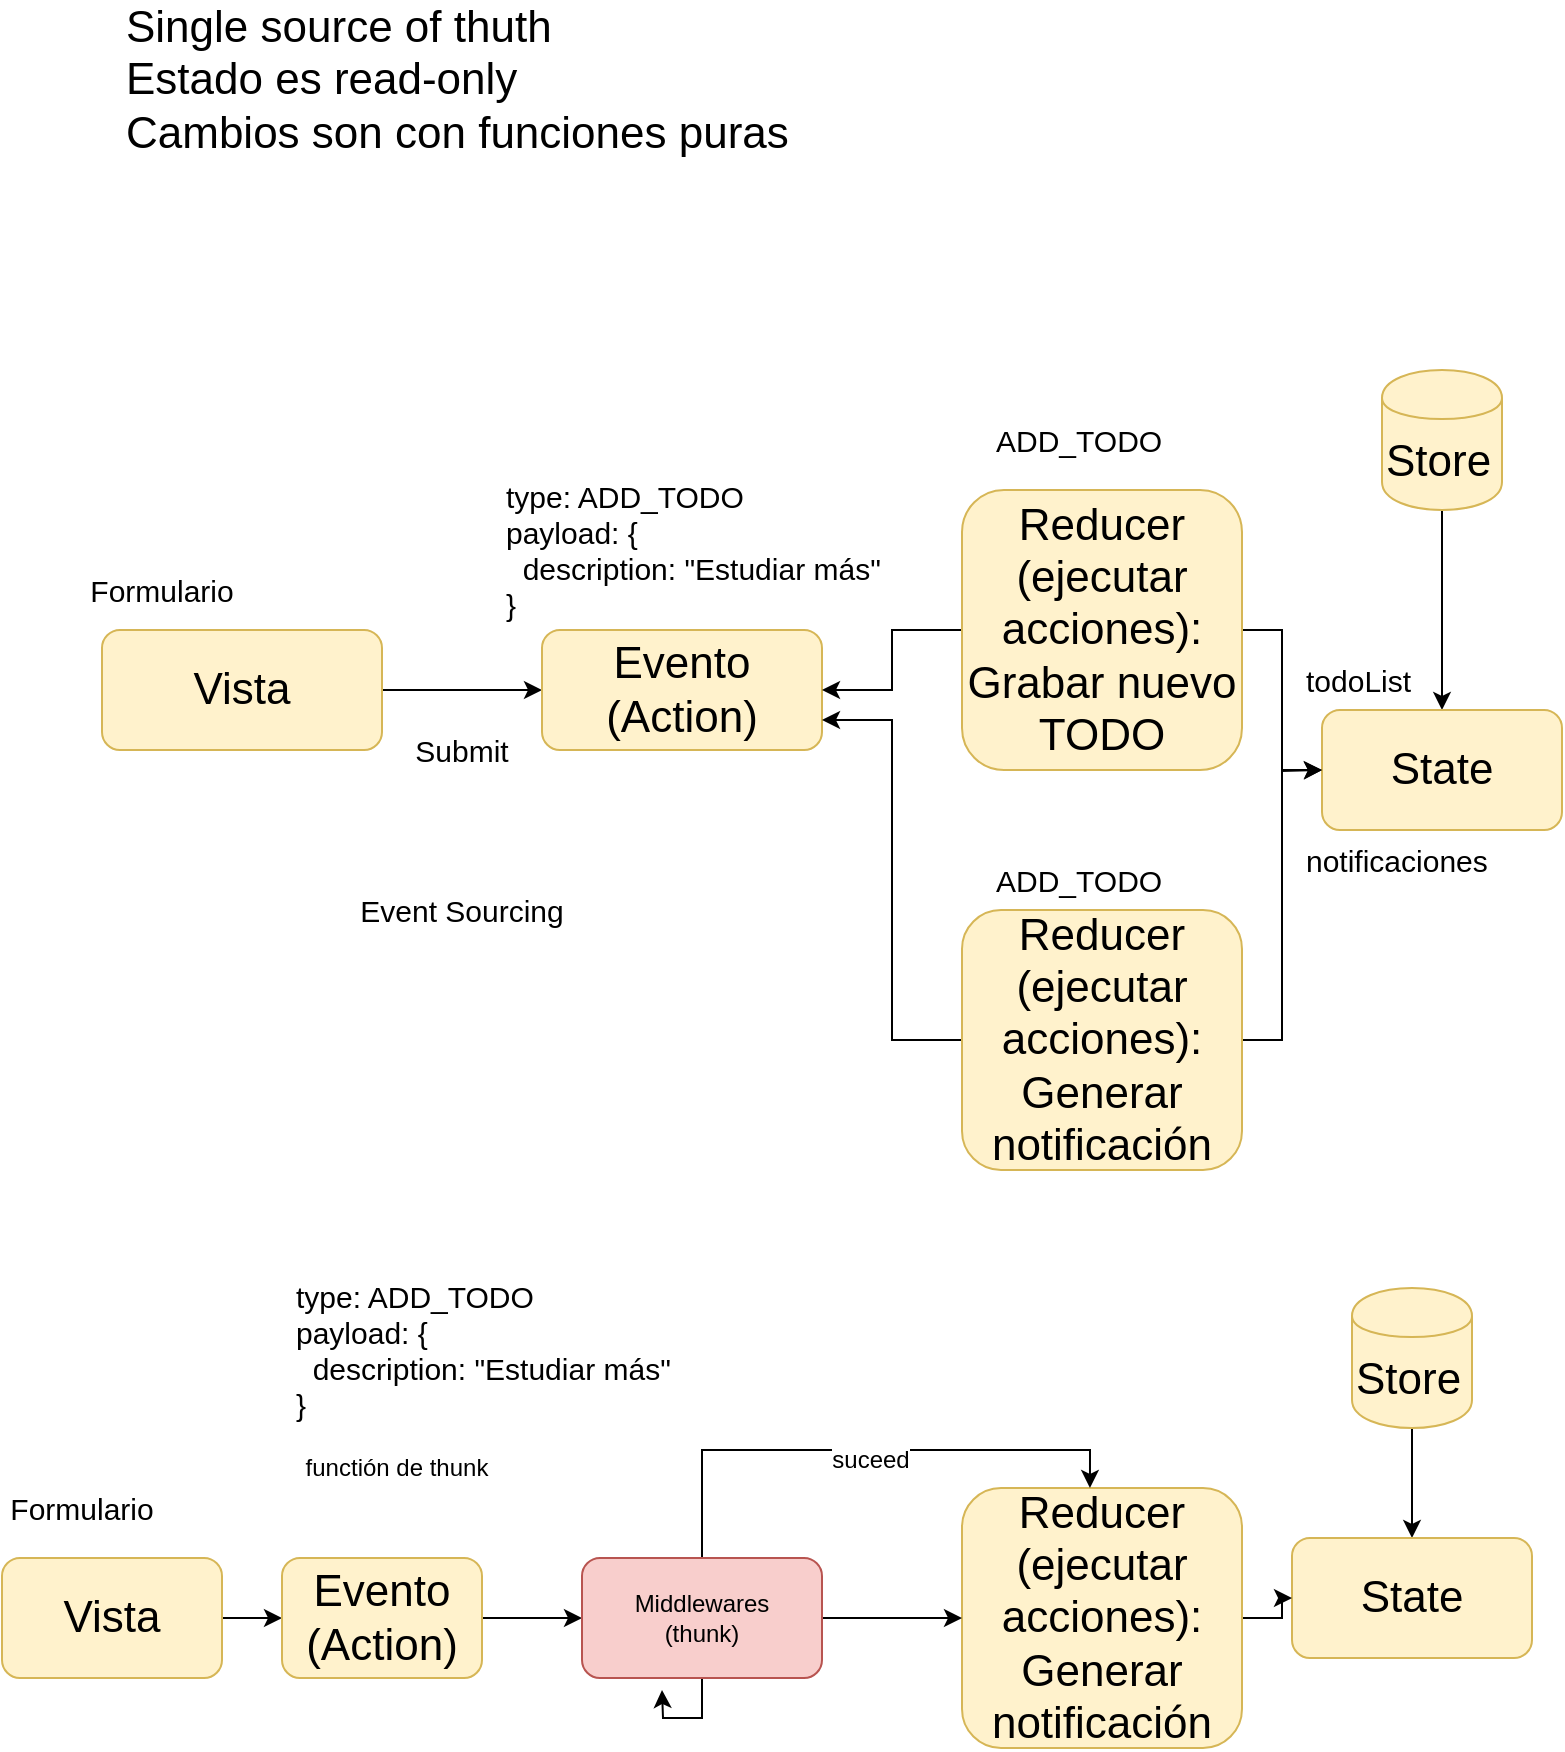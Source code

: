 <mxfile version="12.6.5" type="device"><diagram id="Ae1ONDoVdBLKeyR-Z_yK" name="Page-1"><mxGraphModel dx="1102" dy="1000" grid="1" gridSize="10" guides="1" tooltips="1" connect="1" arrows="1" fold="1" page="1" pageScale="1" pageWidth="827" pageHeight="1169" math="0" shadow="0"><root><mxCell id="0"/><mxCell id="1" parent="0"/><mxCell id="-tIQeP-X9Q589Xna44MH-32" value="Single source of thuth&lt;br&gt;Estado es read-only&lt;br&gt;Cambios son con funciones puras" style="text;html=1;strokeColor=none;fillColor=none;align=left;verticalAlign=middle;whiteSpace=wrap;rounded=0;fontSize=22;" parent="1" vertex="1"><mxGeometry x="90" y="130" width="480" height="70" as="geometry"/></mxCell><mxCell id="-tIQeP-X9Q589Xna44MH-35" value="" style="edgeStyle=orthogonalEdgeStyle;rounded=0;orthogonalLoop=1;jettySize=auto;html=1;fontSize=22;entryX=0.5;entryY=0;entryDx=0;entryDy=0;" parent="1" source="-tIQeP-X9Q589Xna44MH-33" target="-tIQeP-X9Q589Xna44MH-36" edge="1"><mxGeometry relative="1" as="geometry"><mxPoint x="730" y="280" as="targetPoint"/></mxGeometry></mxCell><mxCell id="-tIQeP-X9Q589Xna44MH-33" value="Store" style="shape=cylinder;whiteSpace=wrap;html=1;boundedLbl=1;backgroundOutline=1;fontSize=22;align=left;fillColor=#fff2cc;strokeColor=#d6b656;" parent="1" vertex="1"><mxGeometry x="720" y="310" width="60" height="70" as="geometry"/></mxCell><mxCell id="-tIQeP-X9Q589Xna44MH-36" value="State" style="rounded=1;whiteSpace=wrap;html=1;fontSize=22;align=center;fillColor=#fff2cc;strokeColor=#d6b656;" parent="1" vertex="1"><mxGeometry x="690" y="480" width="120" height="60" as="geometry"/></mxCell><mxCell id="-tIQeP-X9Q589Xna44MH-39" value="" style="edgeStyle=orthogonalEdgeStyle;rounded=0;orthogonalLoop=1;jettySize=auto;html=1;fontSize=22;" parent="1" source="-tIQeP-X9Q589Xna44MH-37" target="-tIQeP-X9Q589Xna44MH-38" edge="1"><mxGeometry relative="1" as="geometry"/></mxCell><mxCell id="-tIQeP-X9Q589Xna44MH-37" value="Vista" style="rounded=1;whiteSpace=wrap;html=1;fontSize=22;align=center;fillColor=#fff2cc;strokeColor=#d6b656;" parent="1" vertex="1"><mxGeometry x="80" y="440" width="140" height="60" as="geometry"/></mxCell><mxCell id="-tIQeP-X9Q589Xna44MH-38" value="Evento&lt;br&gt;(Action)" style="rounded=1;whiteSpace=wrap;html=1;fontSize=22;align=center;fillColor=#fff2cc;strokeColor=#d6b656;" parent="1" vertex="1"><mxGeometry x="300" y="440" width="140" height="60" as="geometry"/></mxCell><mxCell id="-tIQeP-X9Q589Xna44MH-46" style="edgeStyle=orthogonalEdgeStyle;rounded=0;orthogonalLoop=1;jettySize=auto;html=1;entryX=1;entryY=0.5;entryDx=0;entryDy=0;fontSize=15;" parent="1" source="-tIQeP-X9Q589Xna44MH-44" target="-tIQeP-X9Q589Xna44MH-38" edge="1"><mxGeometry relative="1" as="geometry"/></mxCell><mxCell id="-tIQeP-X9Q589Xna44MH-51" style="edgeStyle=orthogonalEdgeStyle;rounded=0;orthogonalLoop=1;jettySize=auto;html=1;fontSize=15;" parent="1" source="-tIQeP-X9Q589Xna44MH-44" edge="1"><mxGeometry relative="1" as="geometry"><mxPoint x="690" y="510" as="targetPoint"/></mxGeometry></mxCell><mxCell id="-tIQeP-X9Q589Xna44MH-44" value="Reducer&lt;br&gt;(ejecutar acciones): Grabar nuevo TODO" style="rounded=1;whiteSpace=wrap;html=1;fontSize=22;align=center;fillColor=#fff2cc;strokeColor=#d6b656;" parent="1" vertex="1"><mxGeometry x="510" y="370" width="140" height="140" as="geometry"/></mxCell><mxCell id="-tIQeP-X9Q589Xna44MH-40" value="type: ADD_TODO&lt;br&gt;payload: {&lt;br&gt;&amp;nbsp; description: &quot;Estudiar más&quot;&lt;br&gt;}" style="text;html=1;strokeColor=none;fillColor=none;align=left;verticalAlign=middle;whiteSpace=wrap;rounded=0;fontSize=15;" parent="1" vertex="1"><mxGeometry x="280" y="390" width="200" height="20" as="geometry"/></mxCell><mxCell id="-tIQeP-X9Q589Xna44MH-42" value="Formulario" style="text;html=1;strokeColor=none;fillColor=none;align=center;verticalAlign=middle;whiteSpace=wrap;rounded=0;fontSize=15;" parent="1" vertex="1"><mxGeometry x="90" y="410" width="40" height="20" as="geometry"/></mxCell><mxCell id="-tIQeP-X9Q589Xna44MH-43" value="Submit" style="text;html=1;strokeColor=none;fillColor=none;align=center;verticalAlign=middle;whiteSpace=wrap;rounded=0;fontSize=15;" parent="1" vertex="1"><mxGeometry x="240" y="490" width="40" height="20" as="geometry"/></mxCell><mxCell id="-tIQeP-X9Q589Xna44MH-47" value="ADD_TODO" style="text;html=1;fontSize=15;" parent="1" vertex="1"><mxGeometry x="525" y="330" width="110" height="30" as="geometry"/></mxCell><mxCell id="-tIQeP-X9Q589Xna44MH-49" style="edgeStyle=orthogonalEdgeStyle;rounded=0;orthogonalLoop=1;jettySize=auto;html=1;entryX=1;entryY=0.75;entryDx=0;entryDy=0;fontSize=15;" parent="1" source="-tIQeP-X9Q589Xna44MH-48" target="-tIQeP-X9Q589Xna44MH-38" edge="1"><mxGeometry relative="1" as="geometry"/></mxCell><mxCell id="-tIQeP-X9Q589Xna44MH-52" style="edgeStyle=orthogonalEdgeStyle;rounded=0;orthogonalLoop=1;jettySize=auto;html=1;entryX=0;entryY=0.5;entryDx=0;entryDy=0;fontSize=15;" parent="1" source="-tIQeP-X9Q589Xna44MH-48" target="-tIQeP-X9Q589Xna44MH-36" edge="1"><mxGeometry relative="1" as="geometry"/></mxCell><mxCell id="-tIQeP-X9Q589Xna44MH-48" value="Reducer&lt;br&gt;(ejecutar acciones): Generar notificación" style="rounded=1;whiteSpace=wrap;html=1;fontSize=22;align=center;fillColor=#fff2cc;strokeColor=#d6b656;" parent="1" vertex="1"><mxGeometry x="510" y="580" width="140" height="130" as="geometry"/></mxCell><mxCell id="-tIQeP-X9Q589Xna44MH-50" value="ADD_TODO" style="text;html=1;fontSize=15;" parent="1" vertex="1"><mxGeometry x="525" y="550" width="110" height="30" as="geometry"/></mxCell><mxCell id="-tIQeP-X9Q589Xna44MH-53" value="todoList" style="text;html=1;fontSize=15;" parent="1" vertex="1"><mxGeometry x="680" y="450" width="110" height="30" as="geometry"/></mxCell><mxCell id="-tIQeP-X9Q589Xna44MH-54" value="notificaciones" style="text;html=1;fontSize=15;" parent="1" vertex="1"><mxGeometry x="680" y="540" width="110" height="30" as="geometry"/></mxCell><mxCell id="-tIQeP-X9Q589Xna44MH-57" value="Event Sourcing" style="text;html=1;strokeColor=none;fillColor=none;align=center;verticalAlign=middle;whiteSpace=wrap;rounded=0;fontSize=15;" parent="1" vertex="1"><mxGeometry x="175" y="570" width="170" height="20" as="geometry"/></mxCell><mxCell id="ZNKMBB_iHEe-UYY_iXzQ-1" value="" style="edgeStyle=orthogonalEdgeStyle;rounded=0;orthogonalLoop=1;jettySize=auto;html=1;fontSize=22;entryX=0.5;entryY=0;entryDx=0;entryDy=0;" edge="1" parent="1" source="ZNKMBB_iHEe-UYY_iXzQ-2" target="ZNKMBB_iHEe-UYY_iXzQ-3"><mxGeometry relative="1" as="geometry"><mxPoint x="690" y="739" as="targetPoint"/></mxGeometry></mxCell><mxCell id="ZNKMBB_iHEe-UYY_iXzQ-2" value="Store" style="shape=cylinder;whiteSpace=wrap;html=1;boundedLbl=1;backgroundOutline=1;fontSize=22;align=left;fillColor=#fff2cc;strokeColor=#d6b656;" vertex="1" parent="1"><mxGeometry x="705" y="769" width="60" height="70" as="geometry"/></mxCell><mxCell id="ZNKMBB_iHEe-UYY_iXzQ-3" value="State" style="rounded=1;whiteSpace=wrap;html=1;fontSize=22;align=center;fillColor=#fff2cc;strokeColor=#d6b656;" vertex="1" parent="1"><mxGeometry x="675" y="894" width="120" height="60" as="geometry"/></mxCell><mxCell id="ZNKMBB_iHEe-UYY_iXzQ-4" value="" style="edgeStyle=orthogonalEdgeStyle;rounded=0;orthogonalLoop=1;jettySize=auto;html=1;fontSize=22;" edge="1" parent="1" source="ZNKMBB_iHEe-UYY_iXzQ-5" target="ZNKMBB_iHEe-UYY_iXzQ-6"><mxGeometry relative="1" as="geometry"/></mxCell><mxCell id="ZNKMBB_iHEe-UYY_iXzQ-5" value="Vista" style="rounded=1;whiteSpace=wrap;html=1;fontSize=22;align=center;fillColor=#fff2cc;strokeColor=#d6b656;" vertex="1" parent="1"><mxGeometry x="30" y="904" width="110" height="60" as="geometry"/></mxCell><mxCell id="ZNKMBB_iHEe-UYY_iXzQ-22" style="edgeStyle=orthogonalEdgeStyle;rounded=0;orthogonalLoop=1;jettySize=auto;html=1;entryX=0;entryY=0.5;entryDx=0;entryDy=0;" edge="1" parent="1" source="ZNKMBB_iHEe-UYY_iXzQ-6" target="ZNKMBB_iHEe-UYY_iXzQ-21"><mxGeometry relative="1" as="geometry"/></mxCell><mxCell id="ZNKMBB_iHEe-UYY_iXzQ-6" value="Evento&lt;br&gt;(Action)" style="rounded=1;whiteSpace=wrap;html=1;fontSize=22;align=center;fillColor=#fff2cc;strokeColor=#d6b656;" vertex="1" parent="1"><mxGeometry x="170" y="904" width="100" height="60" as="geometry"/></mxCell><mxCell id="ZNKMBB_iHEe-UYY_iXzQ-10" value="type: ADD_TODO&lt;br&gt;payload: {&lt;br&gt;&amp;nbsp; description: &quot;Estudiar más&quot;&lt;br&gt;}" style="text;html=1;strokeColor=none;fillColor=none;align=left;verticalAlign=middle;whiteSpace=wrap;rounded=0;fontSize=15;" vertex="1" parent="1"><mxGeometry x="175" y="790" width="200" height="20" as="geometry"/></mxCell><mxCell id="ZNKMBB_iHEe-UYY_iXzQ-11" value="Formulario" style="text;html=1;strokeColor=none;fillColor=none;align=center;verticalAlign=middle;whiteSpace=wrap;rounded=0;fontSize=15;" vertex="1" parent="1"><mxGeometry x="50" y="869" width="40" height="20" as="geometry"/></mxCell><mxCell id="ZNKMBB_iHEe-UYY_iXzQ-15" style="edgeStyle=orthogonalEdgeStyle;rounded=0;orthogonalLoop=1;jettySize=auto;html=1;entryX=0;entryY=0.5;entryDx=0;entryDy=0;fontSize=15;" edge="1" parent="1" source="ZNKMBB_iHEe-UYY_iXzQ-16" target="ZNKMBB_iHEe-UYY_iXzQ-3"><mxGeometry relative="1" as="geometry"/></mxCell><mxCell id="ZNKMBB_iHEe-UYY_iXzQ-16" value="Reducer&lt;br&gt;(ejecutar acciones): Generar notificación" style="rounded=1;whiteSpace=wrap;html=1;fontSize=22;align=center;fillColor=#fff2cc;strokeColor=#d6b656;" vertex="1" parent="1"><mxGeometry x="510" y="869" width="140" height="130" as="geometry"/></mxCell><mxCell id="ZNKMBB_iHEe-UYY_iXzQ-23" style="edgeStyle=orthogonalEdgeStyle;rounded=0;orthogonalLoop=1;jettySize=auto;html=1;entryX=0;entryY=0.5;entryDx=0;entryDy=0;" edge="1" parent="1" source="ZNKMBB_iHEe-UYY_iXzQ-21" target="ZNKMBB_iHEe-UYY_iXzQ-16"><mxGeometry relative="1" as="geometry"/></mxCell><mxCell id="ZNKMBB_iHEe-UYY_iXzQ-25" style="edgeStyle=orthogonalEdgeStyle;rounded=0;orthogonalLoop=1;jettySize=auto;html=1;" edge="1" parent="1" source="ZNKMBB_iHEe-UYY_iXzQ-21"><mxGeometry relative="1" as="geometry"><mxPoint x="360" y="970" as="targetPoint"/></mxGeometry></mxCell><mxCell id="ZNKMBB_iHEe-UYY_iXzQ-26" style="edgeStyle=orthogonalEdgeStyle;rounded=0;orthogonalLoop=1;jettySize=auto;html=1;entryX=0.457;entryY=0;entryDx=0;entryDy=0;entryPerimeter=0;" edge="1" parent="1" source="ZNKMBB_iHEe-UYY_iXzQ-21" target="ZNKMBB_iHEe-UYY_iXzQ-16"><mxGeometry relative="1" as="geometry"><mxPoint x="500" y="890" as="targetPoint"/><Array as="points"><mxPoint x="380" y="850"/><mxPoint x="574" y="850"/></Array></mxGeometry></mxCell><mxCell id="ZNKMBB_iHEe-UYY_iXzQ-27" value="suceed" style="text;html=1;align=center;verticalAlign=middle;resizable=0;points=[];labelBackgroundColor=#ffffff;" vertex="1" connectable="0" parent="ZNKMBB_iHEe-UYY_iXzQ-26"><mxGeometry x="0.034" y="-5" relative="1" as="geometry"><mxPoint as="offset"/></mxGeometry></mxCell><mxCell id="ZNKMBB_iHEe-UYY_iXzQ-21" value="Middlewares&lt;br&gt;(thunk)" style="rounded=1;whiteSpace=wrap;html=1;fillColor=#f8cecc;strokeColor=#b85450;" vertex="1" parent="1"><mxGeometry x="320" y="904" width="120" height="60" as="geometry"/></mxCell><mxCell id="ZNKMBB_iHEe-UYY_iXzQ-24" value="functión de thunk" style="text;html=1;strokeColor=none;fillColor=none;align=center;verticalAlign=middle;whiteSpace=wrap;rounded=0;" vertex="1" parent="1"><mxGeometry x="155" y="849" width="145" height="20" as="geometry"/></mxCell></root></mxGraphModel></diagram></mxfile>